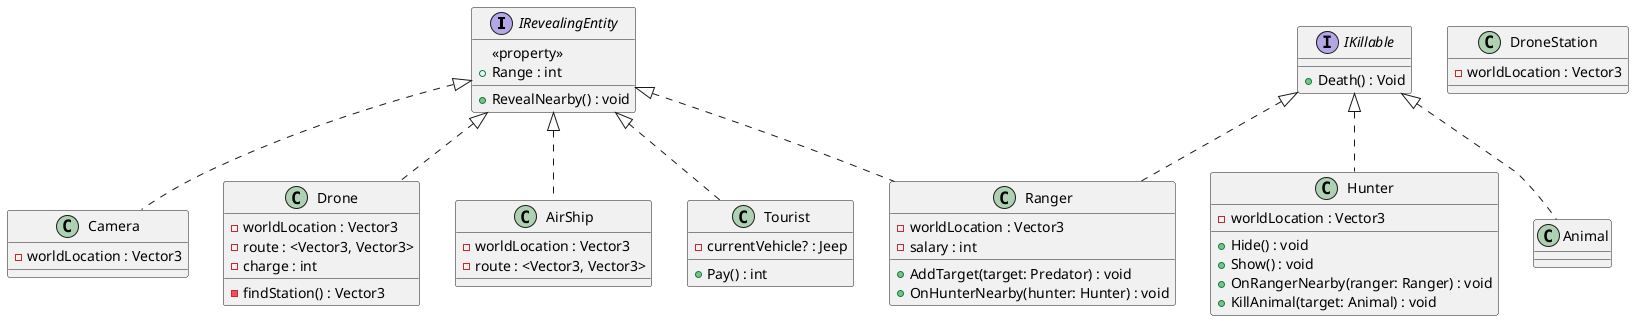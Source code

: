 @startuml osztálydiagram

interface IRevealingEntity{
    <<property>>
    + Range : int
    
    + RevealNearby() : void
}

interface IKillable{
    + Death() : Void
}

class Ranger{
    - worldLocation : Vector3
    - salary : int
    + AddTarget(target: Predator) : void
    + OnHunterNearby(hunter: Hunter) : void
}

class Hunter{
    - worldLocation : Vector3
    + Hide() : void
    + Show() : void
    + OnRangerNearby(ranger: Ranger) : void
    + KillAnimal(target: Animal) : void
}

class Camera{
    - worldLocation : Vector3
}
class Drone{
    - worldLocation : Vector3
    - route : <Vector3, Vector3>
    - charge : int
    - findStation() : Vector3
}
class DroneStation{
    - worldLocation : Vector3
}
class AirShip{
    - worldLocation : Vector3
    - route : <Vector3, Vector3>
}

class Tourist{
    - currentVehicle? : Jeep
    + Pay() : int
}


IRevealingEntity <|.. Ranger
IRevealingEntity <|.. Camera
IRevealingEntity <|.. Drone
IRevealingEntity <|.. AirShip
IRevealingEntity <|.. Tourist

IKillable <|.. Hunter
IKillable <|.. Ranger
IKillable <|.. Animal
@enduml
@startuml
enum AnimalState{
    RESTING
    WANDERING
    HUNGRY
    THIRSTY
}

abstract class Animal{
    # worldLocation : Vector3
    # age : int
    # hunger : int
    # thirst : int
}

Animal "1" *-- "-currentState" AnimalState

abstract class Predator extends Animal{

}
class Lion extends Predator{
    
}
class Wolf extends Predator{
    
}
abstract class Herbivore extends Animal{

}
class Camel extends Herbivore{
    
}
class Sheep extends Herbivore{
    
}



Safari "1" *-- "*" Animal

Class MovementBehavior{

}
Class MovementCommand{

}
Class AnimalCollection{

}

Animal *-- "+Movement" MovementBehavior
AnimalCollection  *-- "-animals*" Animal

MovementBehavior *-- "-currentCommand" MovementCommand

@enduml